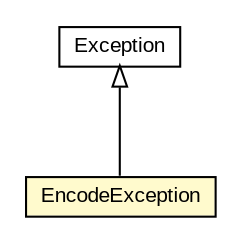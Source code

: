 #!/usr/local/bin/dot
#
# Class diagram 
# Generated by UMLGraph version 5.3 (http://www.umlgraph.org/)
#

digraph G {
	edge [fontname="arial",fontsize=10,labelfontname="arial",labelfontsize=10];
	node [fontname="arial",fontsize=10,shape=plaintext];
	nodesep=0.25;
	ranksep=0.5;
	// context.arch.comm.language.EncodeException
	c45201 [label=<<table title="context.arch.comm.language.EncodeException" border="0" cellborder="1" cellspacing="0" cellpadding="2" port="p" bgcolor="lemonChiffon" href="./EncodeException.html">
		<tr><td><table border="0" cellspacing="0" cellpadding="1">
<tr><td align="center" balign="center"> EncodeException </td></tr>
		</table></td></tr>
		</table>>, fontname="arial", fontcolor="black", fontsize=10.0];
	//context.arch.comm.language.EncodeException extends java.lang.Exception
	c45516:p -> c45201:p [dir=back,arrowtail=empty];
	// java.lang.Exception
	c45516 [label=<<table title="java.lang.Exception" border="0" cellborder="1" cellspacing="0" cellpadding="2" port="p" href="http://java.sun.com/j2se/1.4.2/docs/api/java/lang/Exception.html">
		<tr><td><table border="0" cellspacing="0" cellpadding="1">
<tr><td align="center" balign="center"> Exception </td></tr>
		</table></td></tr>
		</table>>, fontname="arial", fontcolor="black", fontsize=10.0];
}

